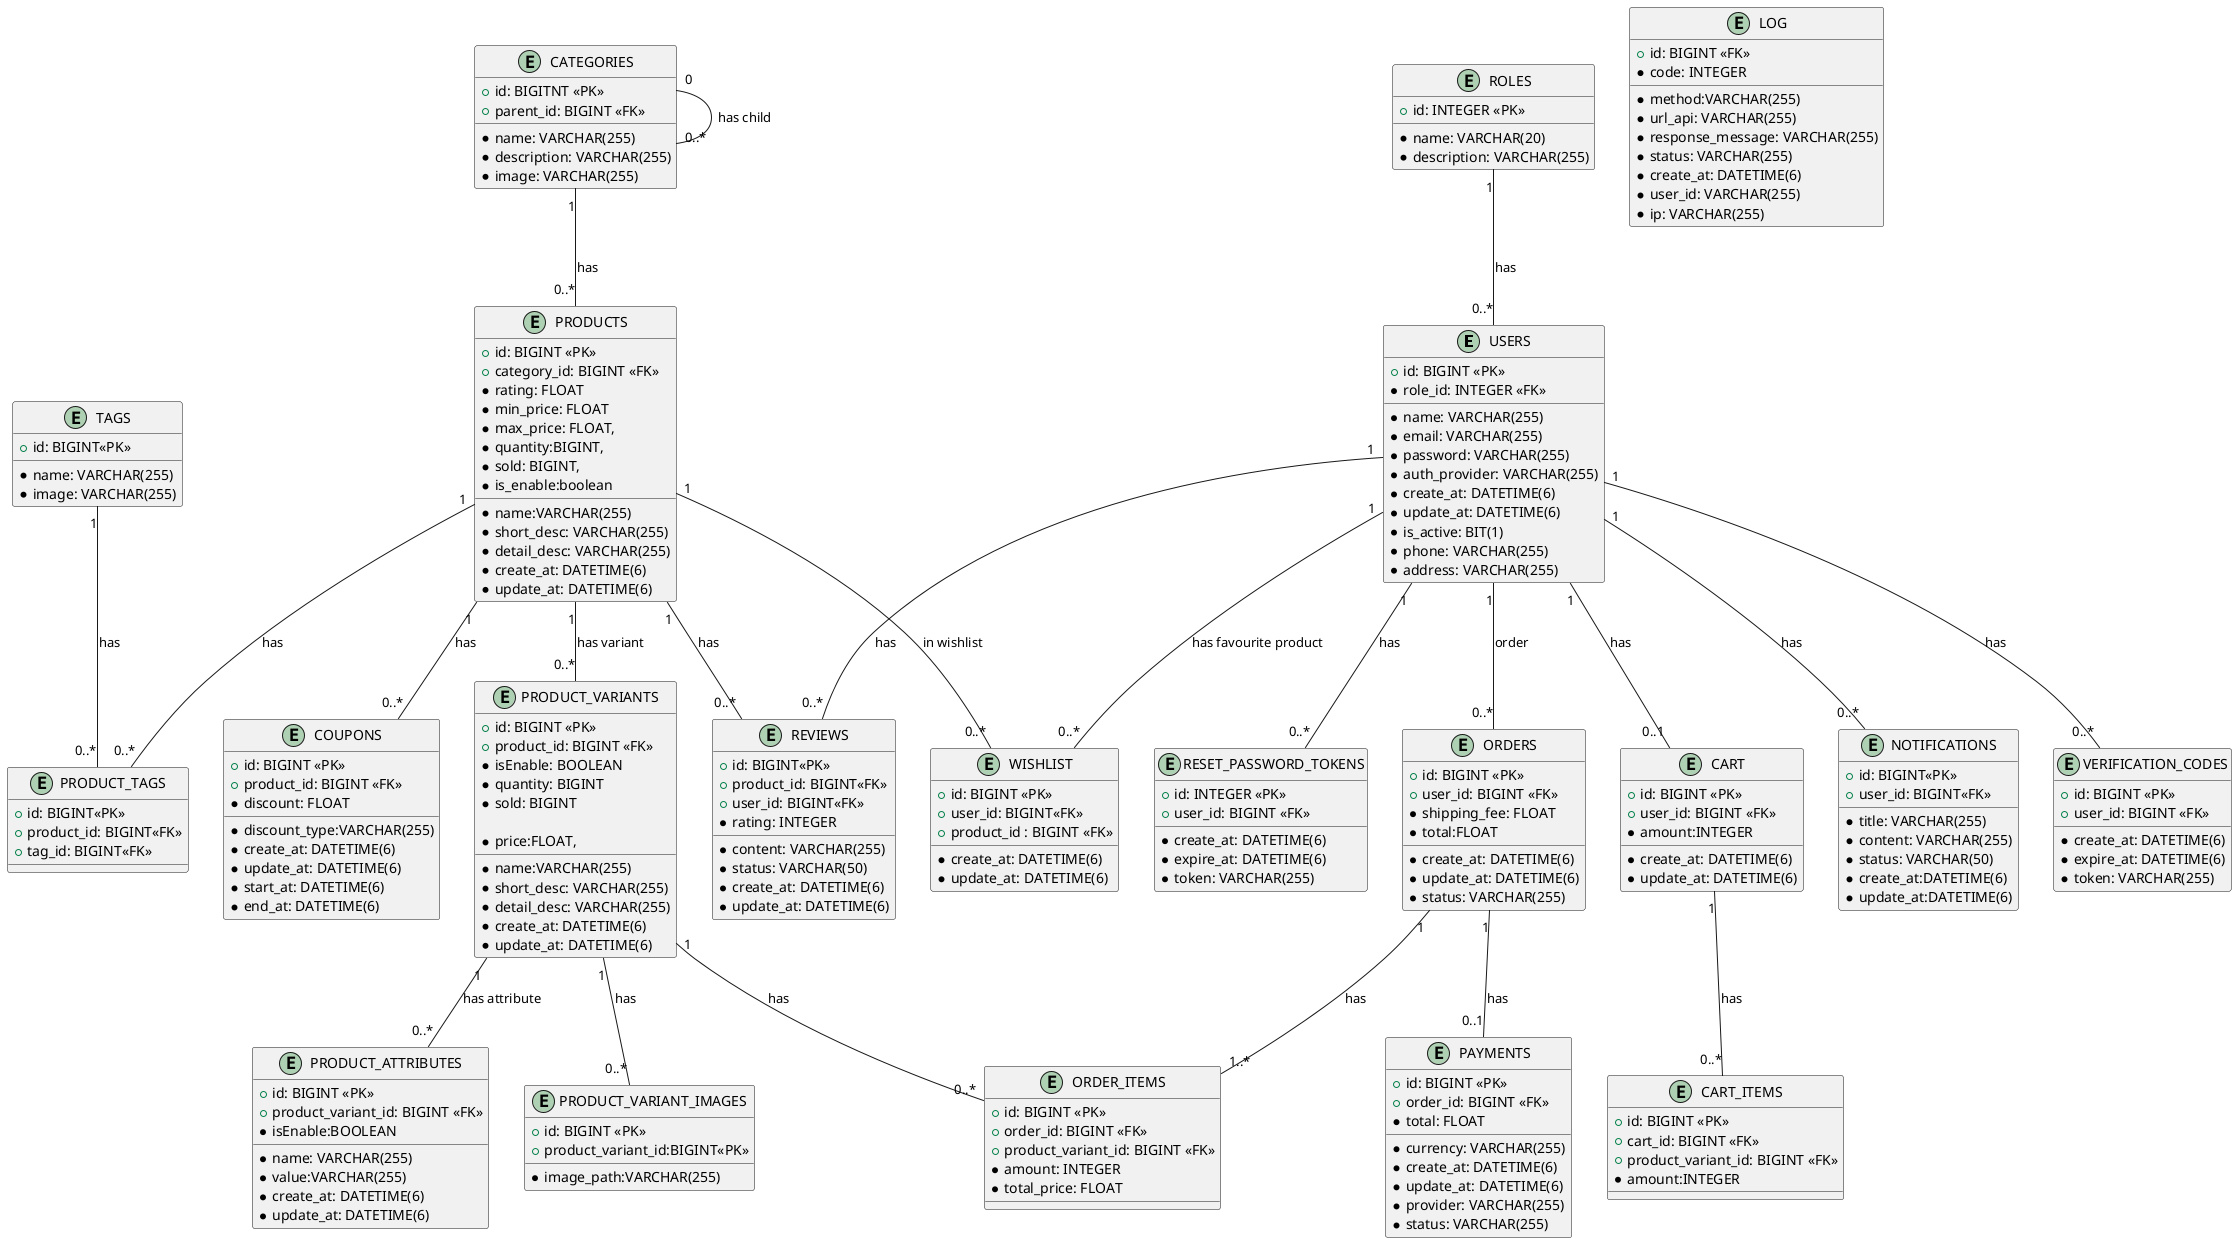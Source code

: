 @startuml
entity "USERS" {
+id: BIGINT <<PK>>
*name: VARCHAR(255)
*email: VARCHAR(255)
*password: VARCHAR(255)
*auth_provider: VARCHAR(255)
*role_id: INTEGER <<FK>>
*create_at: DATETIME(6)
*update_at: DATETIME(6)
*is_active: BIT(1)
*phone: VARCHAR(255) 
*address: VARCHAR(255)
}
entity "VERIFICATION_CODES" {
  +id: BIGINT <<PK>>
  +user_id: BIGINT <<FK>>
  *create_at: DATETIME(6)
  *expire_at: DATETIME(6)
  *token: VARCHAR(255)
}
USERS "1" -- "0..*" VERIFICATION_CODES : has
entity "ROLES" {
+id: INTEGER <<PK>>
*name: VARCHAR(20)
*description: VARCHAR(255)
}
ROLES "1" --"0..*" USERS : has
entity "RESET_PASSWORD_TOKENS" {
  +id: INTEGER <<PK>>
  +user_id: BIGINT <<FK>>
  *create_at: DATETIME(6)
  *expire_at: DATETIME(6)
  *token: VARCHAR(255)
}
USERS "1" -- "0..*" RESET_PASSWORD_TOKENS : has
entity "CATEGORIES" {
+id: BIGITNT <<PK>>
*name: VARCHAR(255)
*description: VARCHAR(255)
*image: VARCHAR(255)
+parent_id: BIGINT <<FK>>
} 
CATEGORIES "0" --"0..*" CATEGORIES: has child
entity "PRODUCTS" {
+id: BIGINT <<PK>> 
+category_id: BIGINT <<FK>>
*name:VARCHAR(255)
*short_desc: VARCHAR(255)
*detail_desc: VARCHAR(255)
*create_at: DATETIME(6)
*update_at: DATETIME(6)
*rating: FLOAT
*min_price: FLOAT
*max_price: FLOAT,
*quantity:BIGINT,
*sold: BIGINT,
*is_enable:boolean
} 
CATEGORIES "1" -- "0..*" PRODUCTS : has
entity "PRODUCT_VARIANTS" {
+id: BIGINT <<PK>>
+product_id: BIGINT <<FK>>
*name:VARCHAR(255)
*short_desc: VARCHAR(255)
*detail_desc: VARCHAR(255)
*create_at: DATETIME(6)
*update_at: DATETIME(6)
*isEnable: BOOLEAN
*quantity: BIGINT
*sold: BIGINT

*price:FLOAT,

}

PRODUCTS "1" --"0..*" PRODUCT_VARIANTS: has variant

entity "PRODUCT_ATTRIBUTES" {
+id: BIGINT <<PK>>
+product_variant_id: BIGINT <<FK>>
*name: VARCHAR(255)
*value:VARCHAR(255)
*create_at: DATETIME(6)
*update_at: DATETIME(6)
*isEnable:BOOLEAN
}
entity "LOG" {
  +id: BIGINT <<FK>>
  *method:VARCHAR(255)
  *url_api: VARCHAR(255) 
  *response_message: VARCHAR(255)
  *code: INTEGER
  *status: VARCHAR(255)
  *create_at: DATETIME(6)
  *user_id: VARCHAR(255)
  *ip: VARCHAR(255)
}



PRODUCT_VARIANTS "1" -- "0..*" PRODUCT_ATTRIBUTES: has attribute 
 entity "WISHLIST" { 
 +id: BIGINT <<PK>>
 +user_id: BIGINT<<FK>>
 +product_id : BIGINT <<FK>>
 *create_at: DATETIME(6)
*update_at: DATETIME(6)
 }
 USERS "1" -- "0..*" WISHLIST: has favourite product
 PRODUCTS "1" --"0..*" WISHLIST: in wishlist
 
 entity "CART" {
 +id: BIGINT <<PK>>
 +user_id: BIGINT <<FK>>
 *amount:INTEGER
 *create_at: DATETIME(6)
*update_at: DATETIME(6)
 }
 USERS "1" -- "0..1" CART: has
 entity "CART_ITEMS" { 
 +id: BIGINT <<PK>>
 +cart_id: BIGINT <<FK>>
 +product_variant_id: BIGINT <<FK>>
 *amount:INTEGER
 }
 CART "1" -- "0..*" CART_ITEMS: has
 entity "ORDERS" {
 +id: BIGINT <<PK>>
 +user_id: BIGINT <<FK>>
 *create_at: DATETIME(6)
 *update_at: DATETIME(6)
 *status: VARCHAR(255)
 *shipping_fee: FLOAT
 *total:FLOAT
 }
 USERS "1" -- "0..*" ORDERS: order
 entity "ORDER_ITEMS" {
 +id: BIGINT <<PK>>
 +order_id: BIGINT <<FK>>
 +product_variant_id: BIGINT <<FK>>
 *amount: INTEGER
 *total_price: FLOAT
 }
 ORDERS "1" --"1..*" ORDER_ITEMS: has
 PRODUCT_VARIANTS "1" -- "0..*" ORDER_ITEMS: has
 entity "PAYMENTS" { 
 +id: BIGINT <<PK>>
 +order_id: BIGINT <<FK>>
 *currency: VARCHAR(255)
 *total: FLOAT
 *create_at: DATETIME(6)
 *update_at: DATETIME(6)
 *provider: VARCHAR(255)
 *status: VARCHAR(255)
 }
 ORDERS "1" --"0..1" PAYMENTS: has

entity "COUPONS" { 
  +id: BIGINT <<PK>>
  *discount_type:VARCHAR(255)
  +product_id: BIGINT <<FK>>
  *discount: FLOAT
  *create_at: DATETIME(6)
  *update_at: DATETIME(6)
  *start_at: DATETIME(6)
  *end_at: DATETIME(6)
}
PRODUCTS "1" -- "0..*" COUPONS: has

entity "REVIEWS" {
    +id: BIGINT<<PK>>
    +product_id: BIGINT<<FK>>
    +user_id: BIGINT<<FK>>
    *rating: INTEGER
    *content: VARCHAR(255)
    *status: VARCHAR(50) 
    *create_at: DATETIME(6)
    *update_at: DATETIME(6)
    
}
entity "PRODUCT_VARIANT_IMAGES" {
  +id: BIGINT <<PK>> 
  +product_variant_id:BIGINT<<PK>>
  *image_path:VARCHAR(255)
}
PRODUCT_VARIANTS "1"--"0..*" PRODUCT_VARIANT_IMAGES: has 
PRODUCTS "1" -- "0..*" REVIEWS: has
USERS "1" -- "0..*" REVIEWS: has
entity "NOTIFICATIONS" {
    +id: BIGINT<<PK>>
    +user_id: BIGINT<<FK>>
    *title: VARCHAR(255)
    *content: VARCHAR(255)
    *status: VARCHAR(50) 
    *create_at:DATETIME(6)
    *update_at:DATETIME(6)
}
USERS "1" --"0..*" NOTIFICATIONS: has
entity "TAGS" {
  +id: BIGINT<<PK>>
  *name: VARCHAR(255) 
  *image: VARCHAR(255)
}
entity "PRODUCT_TAGS" {
  +id: BIGINT<<PK>>
  +product_id: BIGINT<<FK>>
  +tag_id: BIGINT<<FK>>
}
PRODUCTS "1" -- "0..*" PRODUCT_TAGS: has
TAGS "1" -- "0..*" PRODUCT_TAGS: has
@enduml